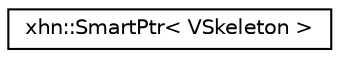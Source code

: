 digraph "Graphical Class Hierarchy"
{
  edge [fontname="Helvetica",fontsize="10",labelfontname="Helvetica",labelfontsize="10"];
  node [fontname="Helvetica",fontsize="10",shape=record];
  rankdir="LR";
  Node1 [label="xhn::SmartPtr\< VSkeleton \>",height=0.2,width=0.4,color="black", fillcolor="white", style="filled",URL="$classxhn_1_1_smart_ptr.html"];
}

